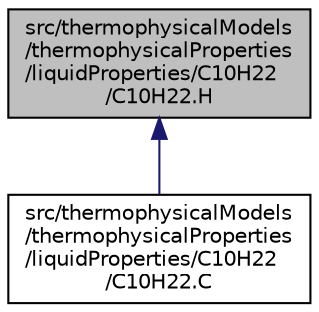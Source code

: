 digraph "src/thermophysicalModels/thermophysicalProperties/liquidProperties/C10H22/C10H22.H"
{
  bgcolor="transparent";
  edge [fontname="Helvetica",fontsize="10",labelfontname="Helvetica",labelfontsize="10"];
  node [fontname="Helvetica",fontsize="10",shape=record];
  Node1 [label="src/thermophysicalModels\l/thermophysicalProperties\l/liquidProperties/C10H22\l/C10H22.H",height=0.2,width=0.4,color="black", fillcolor="grey75", style="filled" fontcolor="black"];
  Node1 -> Node2 [dir="back",color="midnightblue",fontsize="10",style="solid",fontname="Helvetica"];
  Node2 [label="src/thermophysicalModels\l/thermophysicalProperties\l/liquidProperties/C10H22\l/C10H22.C",height=0.2,width=0.4,color="black",URL="$C10H22_8C.html"];
}
